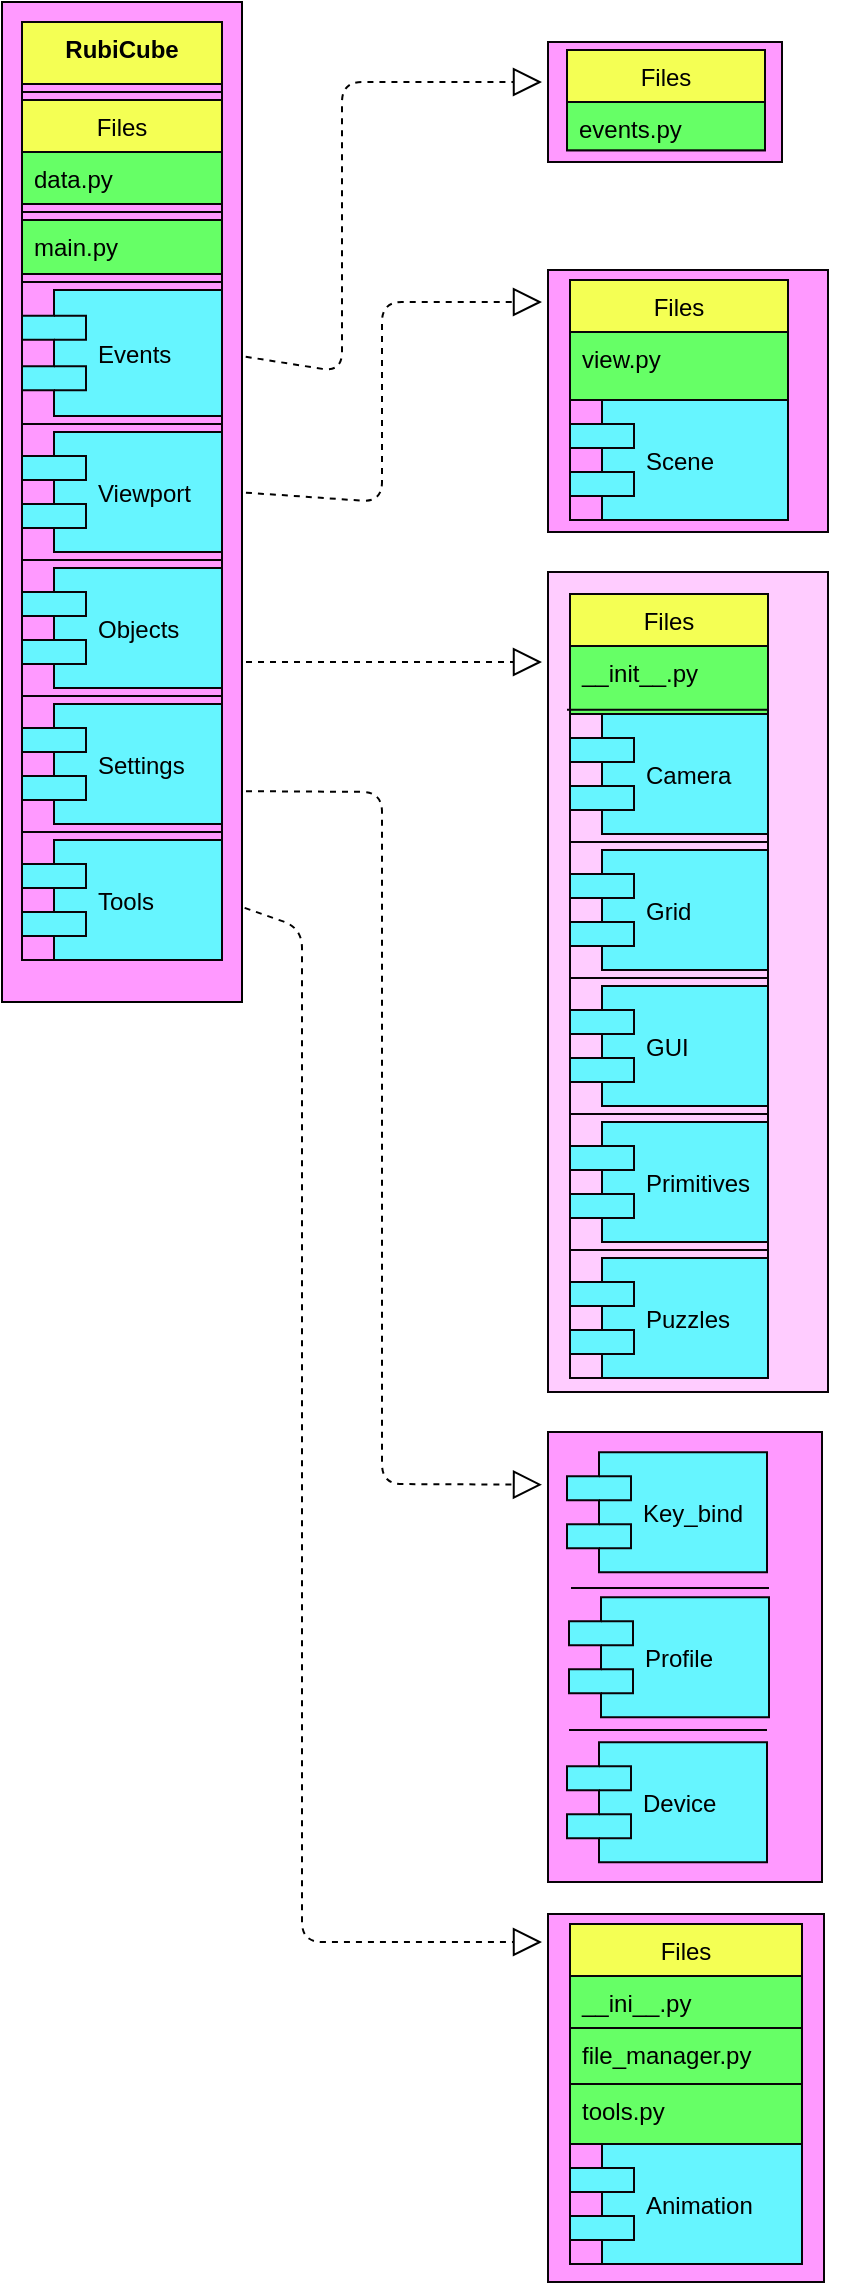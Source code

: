 <mxfile version="11.3.1" pages="1"><diagram id="XNm-uYmfwEo3SYMNU0Lr" name="Main"><mxGraphModel dx="1053" dy="438" grid="1" gridSize="10" guides="1" tooltips="1" connect="1" arrows="1" fold="1" page="1" pageScale="1" pageWidth="826" pageHeight="1169" math="0" shadow="0"><root><mxCell id="0"/><mxCell id="1" parent="0"/><mxCell id="7QB_zinhsur5Q2spUWbE-113" value="" style="html=1;strokeColor=#080308;fillColor=#FF99FF;" vertex="1" parent="1"><mxGeometry x="293" y="20" width="117" height="60" as="geometry"/></mxCell><mxCell id="7QB_zinhsur5Q2spUWbE-95" value="" style="html=1;strokeColor=#080308;fillColor=#FF99FF;" vertex="1" parent="1"><mxGeometry x="293" y="134" width="140" height="131" as="geometry"/></mxCell><mxCell id="7QB_zinhsur5Q2spUWbE-1" value="" style="endArrow=block;dashed=1;endFill=0;endSize=12;html=1;exitX=1;exitY=0.5;exitDx=0;exitDy=0;" edge="1" parent="1" source="C6VnLp4ytg0mZDtBnwRD-30"><mxGeometry width="160" relative="1" as="geometry"><mxPoint x="120" y="176" as="sourcePoint"/><mxPoint x="290" y="40" as="targetPoint"/><Array as="points"><mxPoint x="190" y="185"/><mxPoint x="190" y="110"/><mxPoint x="190" y="40"/></Array></mxGeometry></mxCell><mxCell id="7QB_zinhsur5Q2spUWbE-41" value="" style="endArrow=block;dashed=1;endFill=0;endSize=12;html=1;exitX=1;exitY=0.5;exitDx=0;exitDy=0;" edge="1" parent="1" source="C6VnLp4ytg0mZDtBnwRD-41"><mxGeometry width="160" relative="1" as="geometry"><mxPoint x="130" y="314.5" as="sourcePoint"/><mxPoint x="290" y="150" as="targetPoint"/><Array as="points"><mxPoint x="210" y="250"/><mxPoint x="210" y="150"/></Array></mxGeometry></mxCell><mxCell id="7QB_zinhsur5Q2spUWbE-51" value="" style="group" vertex="1" connectable="0" parent="1"><mxGeometry x="293" y="128" width="147" height="150" as="geometry"/></mxCell><mxCell id="7QB_zinhsur5Q2spUWbE-42" value="Files" style="swimlane;fontStyle=0;childLayout=stackLayout;horizontal=1;startSize=26;fillColor=#F4FF54;horizontalStack=0;resizeParent=1;resizeParentMax=0;resizeLast=0;collapsible=1;marginBottom=0;strokeColor=#080308;" vertex="1" parent="7QB_zinhsur5Q2spUWbE-51"><mxGeometry x="11" y="11" width="109" height="120" as="geometry"/></mxCell><mxCell id="7QB_zinhsur5Q2spUWbE-43" value="view.py&#10;" style="text;strokeColor=#080308;fillColor=#66FF66;align=left;verticalAlign=top;spacingLeft=4;spacingRight=4;overflow=hidden;rotatable=0;points=[[0,0.5],[1,0.5]];portConstraint=eastwest;container=1;" vertex="1" parent="7QB_zinhsur5Q2spUWbE-42"><mxGeometry y="26" width="109" height="34" as="geometry"/></mxCell><mxCell id="7QB_zinhsur5Q2spUWbE-50" value="Scene" style="shape=component;align=left;spacingLeft=36;strokeColor=#080308;fillColor=#66F5FF;" vertex="1" parent="7QB_zinhsur5Q2spUWbE-42"><mxGeometry y="60" width="109" height="60" as="geometry"/></mxCell><mxCell id="7QB_zinhsur5Q2spUWbE-52" value="" style="endArrow=block;dashed=1;endFill=0;endSize=12;html=1;" edge="1" parent="1"><mxGeometry width="160" relative="1" as="geometry"><mxPoint x="130" y="330" as="sourcePoint"/><mxPoint x="290" y="330" as="targetPoint"/><Array as="points"/></mxGeometry></mxCell><mxCell id="7QB_zinhsur5Q2spUWbE-79" value="" style="endArrow=block;dashed=1;endFill=0;endSize=12;html=1;" edge="1" parent="1"><mxGeometry width="160" relative="1" as="geometry"><mxPoint x="130" y="394.5" as="sourcePoint"/><mxPoint x="290" y="741.333" as="targetPoint"/><Array as="points"><mxPoint x="210" y="395"/><mxPoint x="210" y="741"/></Array></mxGeometry></mxCell><mxCell id="7QB_zinhsur5Q2spUWbE-91" value="" style="endArrow=block;dashed=1;endFill=0;endSize=12;html=1;exitX=1;exitY=0.5;exitDx=0;exitDy=0;" edge="1" parent="1" source="C6VnLp4ytg0mZDtBnwRD-47"><mxGeometry width="160" relative="1" as="geometry"><mxPoint x="130" y="670" as="sourcePoint"/><mxPoint x="290" y="970" as="targetPoint"/><Array as="points"><mxPoint x="170" y="463"/><mxPoint x="170" y="970"/></Array></mxGeometry></mxCell><mxCell id="7QB_zinhsur5Q2spUWbE-103" value="" style="group;fillColor=#FF99FF;strokeColor=#000000;" vertex="1" connectable="0" parent="1"><mxGeometry x="20" width="120" height="500" as="geometry"/></mxCell><mxCell id="C6VnLp4ytg0mZDtBnwRD-41" value="RubiCube&#10;" style="swimlane;fontStyle=1;align=center;verticalAlign=top;childLayout=stackLayout;horizontal=1;startSize=31;horizontalStack=0;resizeParent=1;resizeParentMax=0;resizeLast=0;collapsible=1;marginBottom=0;strokeColor=#080308;fillColor=#F4FF54;" vertex="1" parent="1"><mxGeometry x="30" y="10" width="100" height="469" as="geometry"/></mxCell><mxCell id="C6VnLp4ytg0mZDtBnwRD-42" value="" style="line;strokeWidth=1;fillColor=#66F5FF;align=left;verticalAlign=middle;spacingTop=-1;spacingLeft=3;spacingRight=3;rotatable=0;labelPosition=right;points=[];portConstraint=eastwest;strokeColor=#080308;" vertex="1" parent="C6VnLp4ytg0mZDtBnwRD-41"><mxGeometry y="31" width="100" height="8" as="geometry"/></mxCell><mxCell id="C6VnLp4ytg0mZDtBnwRD-75" value="Files" style="swimlane;fontStyle=0;childLayout=stackLayout;horizontal=1;startSize=26;fillColor=#F4FF54;horizontalStack=0;resizeParent=1;resizeParentMax=0;resizeLast=0;collapsible=1;marginBottom=0;strokeColor=#080308;" vertex="1" parent="C6VnLp4ytg0mZDtBnwRD-41"><mxGeometry y="39" width="100" height="87" as="geometry"/></mxCell><mxCell id="C6VnLp4ytg0mZDtBnwRD-43" value="data.py&#10;" style="text;strokeColor=#080308;fillColor=#66FF66;align=left;verticalAlign=top;spacingLeft=4;spacingRight=4;overflow=hidden;rotatable=0;points=[[0,0.5],[1,0.5]];portConstraint=eastwest;" vertex="1" parent="C6VnLp4ytg0mZDtBnwRD-75"><mxGeometry y="26" width="100" height="26" as="geometry"/></mxCell><mxCell id="C6VnLp4ytg0mZDtBnwRD-48" value="" style="line;strokeWidth=1;fillColor=#66F5FF;align=left;verticalAlign=middle;spacingTop=-1;spacingLeft=3;spacingRight=3;rotatable=0;labelPosition=right;points=[];portConstraint=eastwest;strokeColor=#080308;" vertex="1" parent="C6VnLp4ytg0mZDtBnwRD-75"><mxGeometry y="52" width="100" height="8" as="geometry"/></mxCell><mxCell id="C6VnLp4ytg0mZDtBnwRD-44" value="main.py&#10;" style="text;strokeColor=#080308;fillColor=#66FF66;align=left;verticalAlign=top;spacingLeft=4;spacingRight=4;overflow=hidden;rotatable=0;points=[[0,0.5],[1,0.5]];portConstraint=eastwest;" vertex="1" parent="C6VnLp4ytg0mZDtBnwRD-75"><mxGeometry y="60" width="100" height="27" as="geometry"/></mxCell><mxCell id="C6VnLp4ytg0mZDtBnwRD-49" value="" style="line;strokeWidth=1;fillColor=#66F5FF;align=left;verticalAlign=middle;spacingTop=-1;spacingLeft=3;spacingRight=3;rotatable=0;labelPosition=right;points=[];portConstraint=eastwest;strokeColor=#080308;" vertex="1" parent="C6VnLp4ytg0mZDtBnwRD-41"><mxGeometry y="126" width="100" height="8" as="geometry"/></mxCell><mxCell id="C6VnLp4ytg0mZDtBnwRD-30" value="Events" style="shape=component;align=left;spacingLeft=36;strokeColor=#080308;fillColor=#66F5FF;" vertex="1" parent="C6VnLp4ytg0mZDtBnwRD-41"><mxGeometry y="134" width="100" height="63" as="geometry"/></mxCell><mxCell id="C6VnLp4ytg0mZDtBnwRD-50" value="" style="line;strokeWidth=1;fillColor=#66F5FF;align=left;verticalAlign=middle;spacingTop=-1;spacingLeft=3;spacingRight=3;rotatable=0;labelPosition=right;points=[];portConstraint=eastwest;strokeColor=#080308;" vertex="1" parent="C6VnLp4ytg0mZDtBnwRD-41"><mxGeometry y="197" width="100" height="8" as="geometry"/></mxCell><mxCell id="C6VnLp4ytg0mZDtBnwRD-29" value="Viewport" style="shape=component;align=left;spacingLeft=36;strokeColor=#080308;fillColor=#66F5FF;" vertex="1" parent="C6VnLp4ytg0mZDtBnwRD-41"><mxGeometry y="205" width="100" height="60" as="geometry"/></mxCell><mxCell id="C6VnLp4ytg0mZDtBnwRD-51" value="" style="line;strokeWidth=1;fillColor=#66F5FF;align=left;verticalAlign=middle;spacingTop=-1;spacingLeft=3;spacingRight=3;rotatable=0;labelPosition=right;points=[];portConstraint=eastwest;strokeColor=#080308;" vertex="1" parent="C6VnLp4ytg0mZDtBnwRD-41"><mxGeometry y="265" width="100" height="8" as="geometry"/></mxCell><mxCell id="C6VnLp4ytg0mZDtBnwRD-45" value="Objects" style="shape=component;align=left;spacingLeft=36;strokeColor=#080308;fillColor=#66F5FF;" vertex="1" parent="C6VnLp4ytg0mZDtBnwRD-41"><mxGeometry y="273" width="100" height="60" as="geometry"/></mxCell><mxCell id="C6VnLp4ytg0mZDtBnwRD-52" value="" style="line;strokeWidth=1;fillColor=#66F5FF;align=left;verticalAlign=middle;spacingTop=-1;spacingLeft=3;spacingRight=3;rotatable=0;labelPosition=right;points=[];portConstraint=eastwest;strokeColor=#080308;" vertex="1" parent="C6VnLp4ytg0mZDtBnwRD-41"><mxGeometry y="333" width="100" height="8" as="geometry"/></mxCell><mxCell id="C6VnLp4ytg0mZDtBnwRD-46" value="Settings" style="shape=component;align=left;spacingLeft=36;strokeColor=#080308;fillColor=#66F5FF;" vertex="1" parent="C6VnLp4ytg0mZDtBnwRD-41"><mxGeometry y="341" width="100" height="60" as="geometry"/></mxCell><mxCell id="C6VnLp4ytg0mZDtBnwRD-54" value="" style="line;strokeWidth=1;fillColor=#66F5FF;align=left;verticalAlign=middle;spacingTop=-1;spacingLeft=3;spacingRight=3;rotatable=0;labelPosition=right;points=[];portConstraint=eastwest;strokeColor=#080308;" vertex="1" parent="C6VnLp4ytg0mZDtBnwRD-41"><mxGeometry y="401" width="100" height="8" as="geometry"/></mxCell><mxCell id="C6VnLp4ytg0mZDtBnwRD-47" value="Tools" style="shape=component;align=left;spacingLeft=36;strokeColor=#080308;fillColor=#66F5FF;" vertex="1" parent="C6VnLp4ytg0mZDtBnwRD-41"><mxGeometry y="409" width="100" height="60" as="geometry"/></mxCell><mxCell id="7QB_zinhsur5Q2spUWbE-2" value="Files" style="swimlane;fontStyle=0;childLayout=stackLayout;horizontal=1;startSize=26;fillColor=#F4FF54;horizontalStack=0;resizeParent=1;resizeParentMax=0;resizeLast=0;collapsible=1;marginBottom=0;strokeColor=#080308;" vertex="1" parent="1"><mxGeometry x="302.5" y="24" width="99" height="50.143" as="geometry"/></mxCell><mxCell id="7QB_zinhsur5Q2spUWbE-3" value="events.py&#10;" style="text;strokeColor=#080308;fillColor=#66FF66;align=left;verticalAlign=top;spacingLeft=4;spacingRight=4;overflow=hidden;rotatable=0;points=[[0,0.5],[1,0.5]];portConstraint=eastwest;" vertex="1" parent="7QB_zinhsur5Q2spUWbE-2"><mxGeometry y="26" width="99" height="24.143" as="geometry"/></mxCell><mxCell id="7QB_zinhsur5Q2spUWbE-114" value="" style="group" vertex="1" connectable="0" parent="1"><mxGeometry x="293" y="956" width="138" height="184" as="geometry"/></mxCell><mxCell id="7QB_zinhsur5Q2spUWbE-45" value="" style="html=1;strokeColor=#080308;fillColor=#FF99FF;" vertex="1" parent="7QB_zinhsur5Q2spUWbE-114"><mxGeometry width="138" height="184" as="geometry"/></mxCell><mxCell id="7QB_zinhsur5Q2spUWbE-86" value="Files" style="swimlane;fontStyle=0;childLayout=stackLayout;horizontal=1;startSize=26;fillColor=#F4FF54;horizontalStack=0;resizeParent=1;resizeParentMax=0;resizeLast=0;collapsible=1;marginBottom=0;strokeColor=#080308;" vertex="1" parent="7QB_zinhsur5Q2spUWbE-114"><mxGeometry x="11" y="5" width="116" height="170" as="geometry"/></mxCell><mxCell id="7QB_zinhsur5Q2spUWbE-93" value="__ini__.py&#10;" style="text;strokeColor=#080308;fillColor=#66FF66;align=left;verticalAlign=top;spacingLeft=4;spacingRight=4;overflow=hidden;rotatable=0;points=[[0,0.5],[1,0.5]];portConstraint=eastwest;container=1;" vertex="1" parent="7QB_zinhsur5Q2spUWbE-86"><mxGeometry y="26" width="116" height="26" as="geometry"/></mxCell><mxCell id="7QB_zinhsur5Q2spUWbE-92" value="file_manager.py&#10;" style="text;strokeColor=#080308;fillColor=#66FF66;align=left;verticalAlign=top;spacingLeft=4;spacingRight=4;overflow=hidden;rotatable=0;points=[[0,0.5],[1,0.5]];portConstraint=eastwest;container=1;" vertex="1" parent="7QB_zinhsur5Q2spUWbE-86"><mxGeometry y="52" width="116" height="28" as="geometry"/></mxCell><mxCell id="7QB_zinhsur5Q2spUWbE-87" value="tools.py&#10;" style="text;strokeColor=#080308;fillColor=#66FF66;align=left;verticalAlign=top;spacingLeft=4;spacingRight=4;overflow=hidden;rotatable=0;points=[[0,0.5],[1,0.5]];portConstraint=eastwest;container=1;" vertex="1" parent="7QB_zinhsur5Q2spUWbE-86"><mxGeometry y="80" width="116" height="30" as="geometry"/></mxCell><mxCell id="7QB_zinhsur5Q2spUWbE-88" value="Animation" style="shape=component;align=left;spacingLeft=36;strokeColor=#080308;fillColor=#66F5FF;" vertex="1" parent="7QB_zinhsur5Q2spUWbE-86"><mxGeometry y="110" width="116" height="60" as="geometry"/></mxCell><mxCell id="7QB_zinhsur5Q2spUWbE-115" value="" style="group" vertex="1" connectable="0" parent="1"><mxGeometry x="293" y="715" width="137" height="225" as="geometry"/></mxCell><mxCell id="7QB_zinhsur5Q2spUWbE-75" value="" style="html=1;strokeColor=#080308;fillColor=#FF99FF;" vertex="1" parent="7QB_zinhsur5Q2spUWbE-115"><mxGeometry width="137" height="225" as="geometry"/></mxCell><mxCell id="7QB_zinhsur5Q2spUWbE-78" value="Profile" style="shape=component;align=left;spacingLeft=36;strokeColor=#080308;fillColor=#66F5FF;" vertex="1" parent="7QB_zinhsur5Q2spUWbE-115"><mxGeometry x="10.5" y="82.667" width="100.0" height="60" as="geometry"/></mxCell><mxCell id="7QB_zinhsur5Q2spUWbE-82" value="" style="line;strokeWidth=1;fillColor=#66F5FF;align=left;verticalAlign=middle;spacingTop=-1;spacingLeft=3;spacingRight=3;rotatable=0;labelPosition=right;points=[];portConstraint=eastwest;strokeColor=#080308;" vertex="1" parent="7QB_zinhsur5Q2spUWbE-115"><mxGeometry x="11.5" y="74" width="99" height="8" as="geometry"/></mxCell><mxCell id="7QB_zinhsur5Q2spUWbE-83" value="Key_bind" style="shape=component;align=left;spacingLeft=36;strokeColor=#080308;fillColor=#66F5FF;" vertex="1" parent="7QB_zinhsur5Q2spUWbE-115"><mxGeometry x="9.5" y="10.167" width="100.0" height="60" as="geometry"/></mxCell><mxCell id="7QB_zinhsur5Q2spUWbE-84" value="" style="line;strokeWidth=1;fillColor=#66F5FF;align=left;verticalAlign=middle;spacingTop=-1;spacingLeft=3;spacingRight=3;rotatable=0;labelPosition=right;points=[];portConstraint=eastwest;strokeColor=#080308;" vertex="1" parent="7QB_zinhsur5Q2spUWbE-115"><mxGeometry x="10.5" y="145" width="99" height="8" as="geometry"/></mxCell><mxCell id="7QB_zinhsur5Q2spUWbE-85" value="Device" style="shape=component;align=left;spacingLeft=36;strokeColor=#080308;fillColor=#66F5FF;" vertex="1" parent="7QB_zinhsur5Q2spUWbE-115"><mxGeometry x="9.5" y="155.167" width="100.0" height="60" as="geometry"/></mxCell><mxCell id="7QB_zinhsur5Q2spUWbE-116" value="" style="group" vertex="1" connectable="0" parent="1"><mxGeometry x="293" y="285" width="140" height="410" as="geometry"/></mxCell><mxCell id="7QB_zinhsur5Q2spUWbE-108" value="" style="group" vertex="1" connectable="0" parent="7QB_zinhsur5Q2spUWbE-116"><mxGeometry width="140" height="410" as="geometry"/></mxCell><mxCell id="7QB_zinhsur5Q2spUWbE-54" value="" style="html=1;strokeColor=#080308;fillColor=#FFCCFF;" vertex="1" parent="7QB_zinhsur5Q2spUWbE-108"><mxGeometry width="140" height="410" as="geometry"/></mxCell><mxCell id="7QB_zinhsur5Q2spUWbE-55" value="Files" style="swimlane;fontStyle=0;childLayout=stackLayout;horizontal=1;startSize=26;fillColor=#F4FF54;horizontalStack=0;resizeParent=1;resizeParentMax=0;resizeLast=0;collapsible=1;marginBottom=0;strokeColor=#080308;" vertex="1" parent="7QB_zinhsur5Q2spUWbE-108"><mxGeometry x="11" y="11" width="99" height="392" as="geometry"/></mxCell><mxCell id="7QB_zinhsur5Q2spUWbE-56" value="__init__.py&#10;" style="text;strokeColor=#080308;fillColor=#66FF66;align=left;verticalAlign=top;spacingLeft=4;spacingRight=4;overflow=hidden;rotatable=0;points=[[0,0.5],[1,0.5]];portConstraint=eastwest;container=1;" vertex="1" parent="7QB_zinhsur5Q2spUWbE-55"><mxGeometry y="26" width="99" height="34" as="geometry"/></mxCell><mxCell id="7QB_zinhsur5Q2spUWbE-68" value="" style="line;strokeWidth=1;fillColor=#66F5FF;align=left;verticalAlign=middle;spacingTop=-1;spacingLeft=3;spacingRight=3;rotatable=0;labelPosition=right;points=[];portConstraint=eastwest;strokeColor=#080308;" vertex="1" parent="7QB_zinhsur5Q2spUWbE-56"><mxGeometry x="-1.5" y="29.75" width="100" height="4.25" as="geometry"/></mxCell><mxCell id="7QB_zinhsur5Q2spUWbE-57" value="Camera" style="shape=component;align=left;spacingLeft=36;strokeColor=#080308;fillColor=#66F5FF;" vertex="1" parent="7QB_zinhsur5Q2spUWbE-55"><mxGeometry y="60" width="99" height="60" as="geometry"/></mxCell><mxCell id="7QB_zinhsur5Q2spUWbE-74" value="" style="line;strokeWidth=1;fillColor=#66F5FF;align=left;verticalAlign=middle;spacingTop=-1;spacingLeft=3;spacingRight=3;rotatable=0;labelPosition=right;points=[];portConstraint=eastwest;strokeColor=#080308;" vertex="1" parent="7QB_zinhsur5Q2spUWbE-55"><mxGeometry y="120" width="99" height="8" as="geometry"/></mxCell><mxCell id="7QB_zinhsur5Q2spUWbE-58" value="Grid" style="shape=component;align=left;spacingLeft=36;strokeColor=#080308;fillColor=#66F5FF;" vertex="1" parent="7QB_zinhsur5Q2spUWbE-55"><mxGeometry y="128" width="99" height="60" as="geometry"/></mxCell><mxCell id="7QB_zinhsur5Q2spUWbE-73" value="" style="line;strokeWidth=1;fillColor=#66F5FF;align=left;verticalAlign=middle;spacingTop=-1;spacingLeft=3;spacingRight=3;rotatable=0;labelPosition=right;points=[];portConstraint=eastwest;strokeColor=#080308;" vertex="1" parent="7QB_zinhsur5Q2spUWbE-55"><mxGeometry y="188" width="99" height="8" as="geometry"/></mxCell><mxCell id="7QB_zinhsur5Q2spUWbE-59" value="GUI" style="shape=component;align=left;spacingLeft=36;strokeColor=#080308;fillColor=#66F5FF;" vertex="1" parent="7QB_zinhsur5Q2spUWbE-55"><mxGeometry y="196" width="99" height="60" as="geometry"/></mxCell><mxCell id="7QB_zinhsur5Q2spUWbE-70" value="" style="line;strokeWidth=1;fillColor=#66F5FF;align=left;verticalAlign=middle;spacingTop=-1;spacingLeft=3;spacingRight=3;rotatable=0;labelPosition=right;points=[];portConstraint=eastwest;strokeColor=#080308;" vertex="1" parent="7QB_zinhsur5Q2spUWbE-55"><mxGeometry y="256" width="99" height="8" as="geometry"/></mxCell><mxCell id="7QB_zinhsur5Q2spUWbE-72" style="edgeStyle=orthogonalEdgeStyle;rounded=0;orthogonalLoop=1;jettySize=auto;html=1;exitX=0.75;exitY=0;exitDx=0;exitDy=0;entryX=0.746;entryY=1.042;entryDx=0;entryDy=0;entryPerimeter=0;" edge="1" parent="7QB_zinhsur5Q2spUWbE-55" source="7QB_zinhsur5Q2spUWbE-60" target="7QB_zinhsur5Q2spUWbE-70"><mxGeometry relative="1" as="geometry"/></mxCell><mxCell id="7QB_zinhsur5Q2spUWbE-60" value="Primitives" style="shape=component;align=left;spacingLeft=36;strokeColor=#080308;fillColor=#66F5FF;" vertex="1" parent="7QB_zinhsur5Q2spUWbE-55"><mxGeometry y="264" width="99" height="60" as="geometry"/></mxCell><mxCell id="7QB_zinhsur5Q2spUWbE-69" value="" style="line;strokeWidth=1;fillColor=#66F5FF;align=left;verticalAlign=middle;spacingTop=-1;spacingLeft=3;spacingRight=3;rotatable=0;labelPosition=right;points=[];portConstraint=eastwest;strokeColor=#080308;" vertex="1" parent="7QB_zinhsur5Q2spUWbE-55"><mxGeometry y="324" width="99" height="8" as="geometry"/></mxCell><mxCell id="7QB_zinhsur5Q2spUWbE-61" value="Puzzles" style="shape=component;align=left;spacingLeft=36;strokeColor=#080308;fillColor=#66F5FF;" vertex="1" parent="7QB_zinhsur5Q2spUWbE-55"><mxGeometry y="332" width="99" height="60" as="geometry"/></mxCell></root></mxGraphModel></diagram></mxfile>